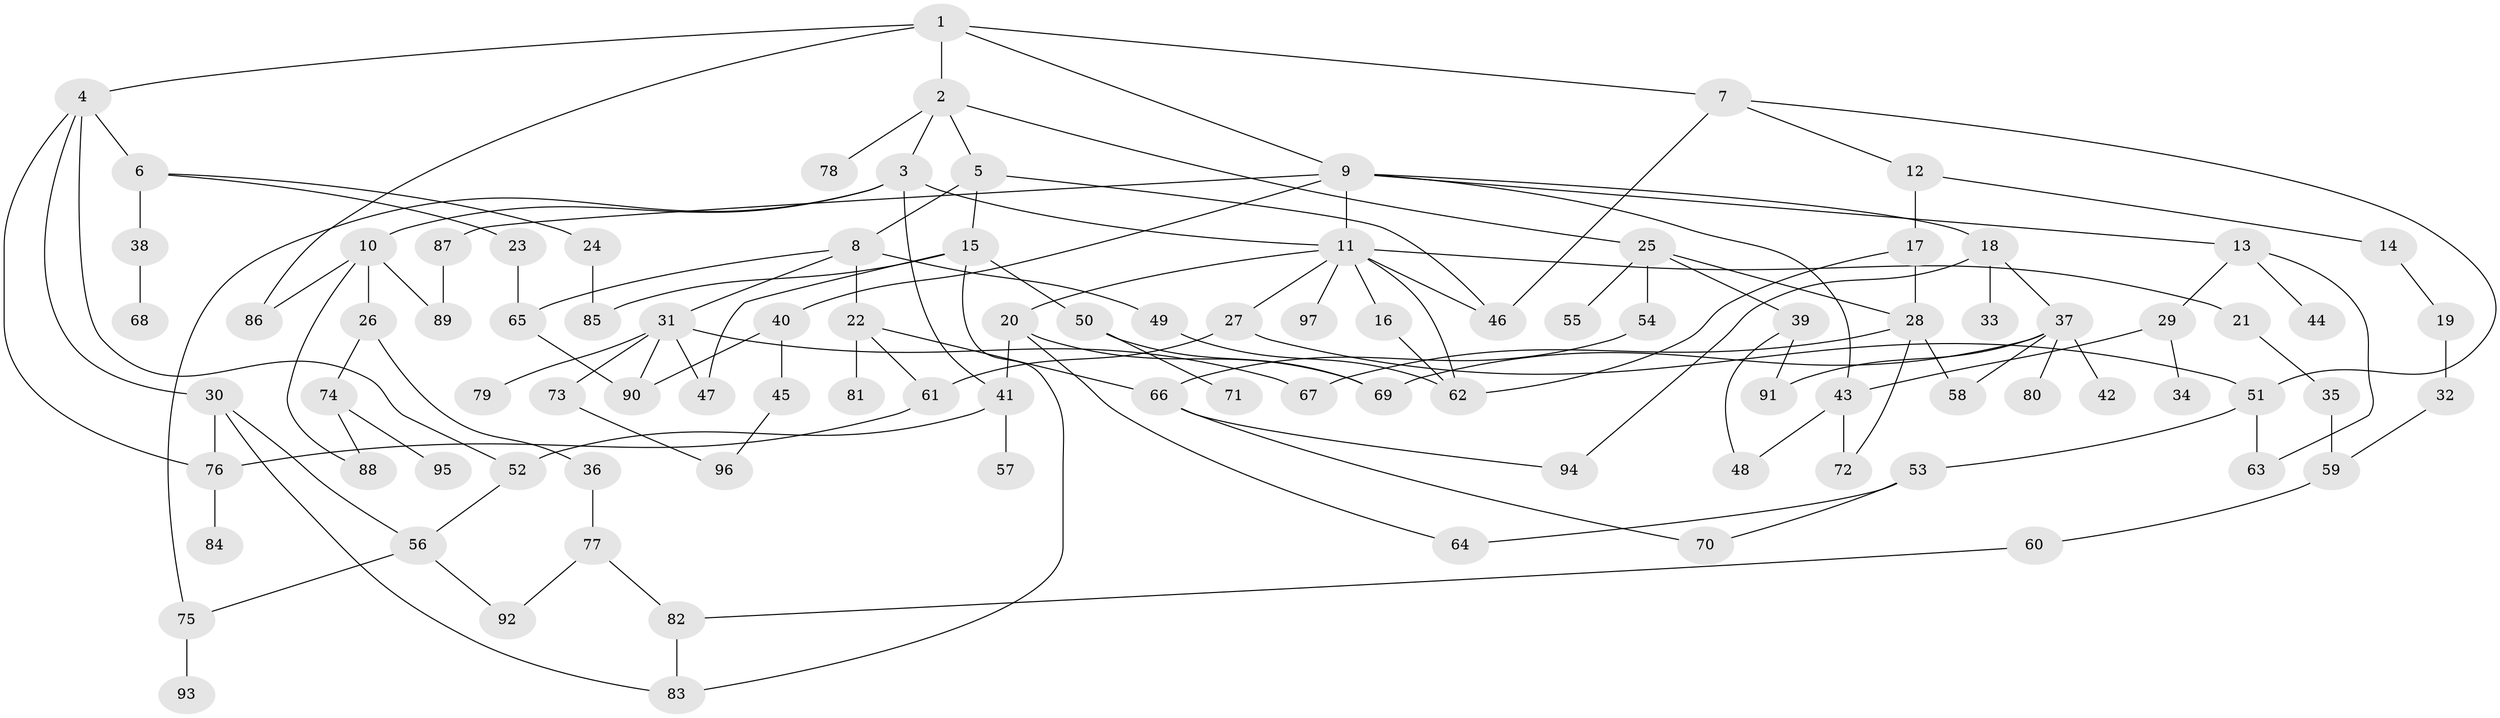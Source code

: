// Generated by graph-tools (version 1.1) at 2025/25/03/09/25 03:25:28]
// undirected, 97 vertices, 138 edges
graph export_dot {
graph [start="1"]
  node [color=gray90,style=filled];
  1;
  2;
  3;
  4;
  5;
  6;
  7;
  8;
  9;
  10;
  11;
  12;
  13;
  14;
  15;
  16;
  17;
  18;
  19;
  20;
  21;
  22;
  23;
  24;
  25;
  26;
  27;
  28;
  29;
  30;
  31;
  32;
  33;
  34;
  35;
  36;
  37;
  38;
  39;
  40;
  41;
  42;
  43;
  44;
  45;
  46;
  47;
  48;
  49;
  50;
  51;
  52;
  53;
  54;
  55;
  56;
  57;
  58;
  59;
  60;
  61;
  62;
  63;
  64;
  65;
  66;
  67;
  68;
  69;
  70;
  71;
  72;
  73;
  74;
  75;
  76;
  77;
  78;
  79;
  80;
  81;
  82;
  83;
  84;
  85;
  86;
  87;
  88;
  89;
  90;
  91;
  92;
  93;
  94;
  95;
  96;
  97;
  1 -- 2;
  1 -- 4;
  1 -- 7;
  1 -- 9;
  1 -- 86;
  2 -- 3;
  2 -- 5;
  2 -- 25;
  2 -- 78;
  3 -- 10;
  3 -- 11;
  3 -- 41;
  3 -- 75;
  4 -- 6;
  4 -- 30;
  4 -- 76;
  4 -- 52;
  5 -- 8;
  5 -- 15;
  5 -- 46;
  6 -- 23;
  6 -- 24;
  6 -- 38;
  7 -- 12;
  7 -- 46;
  7 -- 51;
  8 -- 22;
  8 -- 31;
  8 -- 49;
  8 -- 65;
  9 -- 13;
  9 -- 18;
  9 -- 40;
  9 -- 43;
  9 -- 87;
  9 -- 11;
  10 -- 26;
  10 -- 89;
  10 -- 88;
  10 -- 86;
  11 -- 16;
  11 -- 20;
  11 -- 21;
  11 -- 27;
  11 -- 62;
  11 -- 97;
  11 -- 46;
  12 -- 14;
  12 -- 17;
  13 -- 29;
  13 -- 44;
  13 -- 63;
  14 -- 19;
  15 -- 47;
  15 -- 50;
  15 -- 83;
  15 -- 85;
  16 -- 62;
  17 -- 28;
  17 -- 62;
  18 -- 33;
  18 -- 37;
  18 -- 94;
  19 -- 32;
  20 -- 69;
  20 -- 64;
  20 -- 41;
  21 -- 35;
  22 -- 61;
  22 -- 81;
  22 -- 66;
  23 -- 65;
  24 -- 85;
  25 -- 39;
  25 -- 54;
  25 -- 55;
  25 -- 28;
  26 -- 36;
  26 -- 74;
  27 -- 51;
  27 -- 61;
  28 -- 67;
  28 -- 58;
  28 -- 72;
  29 -- 34;
  29 -- 43;
  30 -- 56;
  30 -- 76;
  30 -- 83;
  31 -- 73;
  31 -- 79;
  31 -- 67;
  31 -- 47;
  31 -- 90;
  32 -- 59;
  35 -- 59;
  36 -- 77;
  37 -- 42;
  37 -- 58;
  37 -- 80;
  37 -- 91;
  37 -- 69;
  38 -- 68;
  39 -- 48;
  39 -- 91;
  40 -- 45;
  40 -- 90;
  41 -- 52;
  41 -- 57;
  43 -- 72;
  43 -- 48;
  45 -- 96;
  49 -- 62;
  50 -- 71;
  50 -- 69;
  51 -- 53;
  51 -- 63;
  52 -- 56;
  53 -- 64;
  53 -- 70;
  54 -- 66;
  56 -- 75;
  56 -- 92;
  59 -- 60;
  60 -- 82;
  61 -- 76;
  65 -- 90;
  66 -- 70;
  66 -- 94;
  73 -- 96;
  74 -- 88;
  74 -- 95;
  75 -- 93;
  76 -- 84;
  77 -- 92;
  77 -- 82;
  82 -- 83;
  87 -- 89;
}
